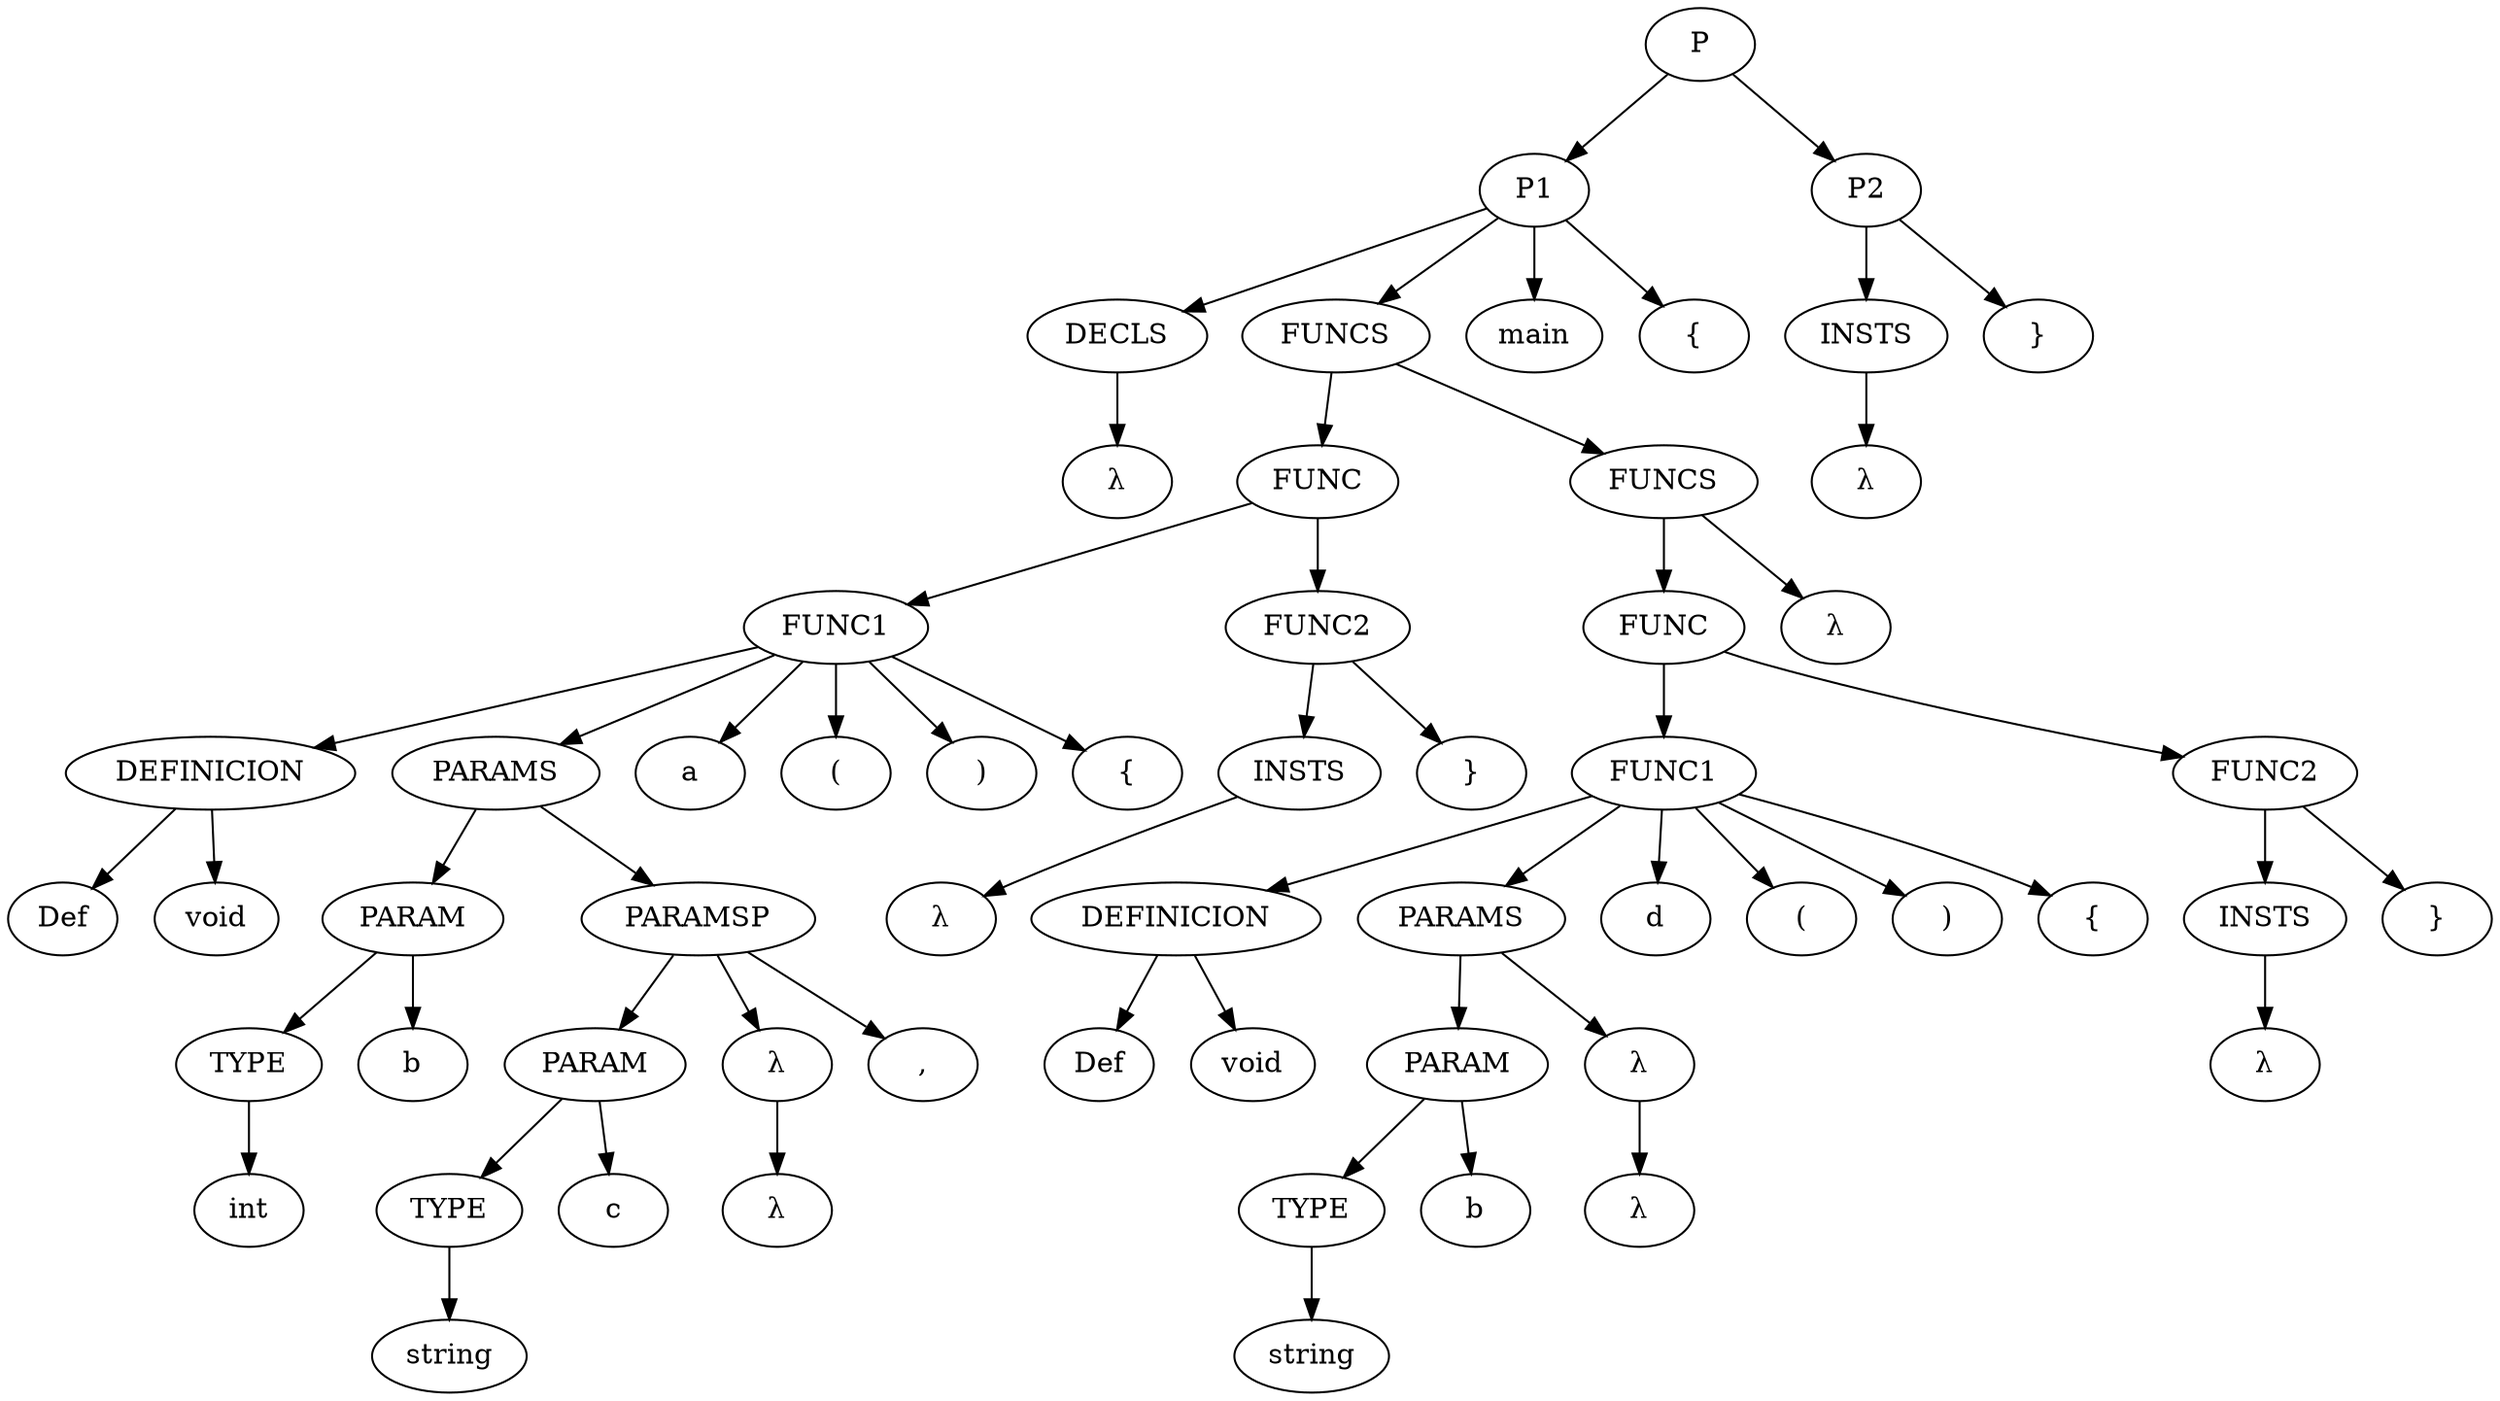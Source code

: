 strict digraph G {
  s0 [ label="DECLS" ];
  s1 [ label="λ" ];
  s2 [ label="DEFINICION" ];
  s3 [ label="Def" ];
  s4 [ label="void" ];
  s5 [ label="TYPE" ];
  s6 [ label="int" ];
  s7 [ label="PARAM" ];
  s8 [ label="b" ];
  s9 [ label="TYPE" ];
  s10 [ label="string" ];
  s11 [ label="PARAM" ];
  s12 [ label="c" ];
  s13 [ label="λ" ];
  s14 [ label="λ" ];
  s15 [ label="PARAMSP" ];
  s16 [ label="," ];
  s17 [ label="PARAMS" ];
  s18 [ label="FUNC1" ];
  s19 [ label="a" ];
  s20 [ label="(" ];
  s21 [ label=")" ];
  s22 [ label="{" ];
  s23 [ label="INSTS" ];
  s24 [ label="λ" ];
  s25 [ label="FUNC2" ];
  s26 [ label="}" ];
  s27 [ label="FUNC" ];
  s28 [ label="DEFINICION" ];
  s29 [ label="Def" ];
  s30 [ label="void" ];
  s31 [ label="TYPE" ];
  s32 [ label="string" ];
  s33 [ label="PARAM" ];
  s34 [ label="b" ];
  s35 [ label="λ" ];
  s36 [ label="λ" ];
  s37 [ label="PARAMS" ];
  s38 [ label="FUNC1" ];
  s39 [ label="d" ];
  s40 [ label="(" ];
  s41 [ label=")" ];
  s42 [ label="{" ];
  s43 [ label="INSTS" ];
  s44 [ label="λ" ];
  s45 [ label="FUNC2" ];
  s46 [ label="}" ];
  s47 [ label="FUNC" ];
  s48 [ label="λ" ];
  s49 [ label="FUNCS" ];
  s50 [ label="FUNCS" ];
  s51 [ label="P1" ];
  s52 [ label="main" ];
  s53 [ label="{" ];
  s54 [ label="INSTS" ];
  s55 [ label="λ" ];
  s56 [ label="P2" ];
  s57 [ label="}" ];
  s58 [ label="P" ];
  s0 -> s1;
  s2 -> s3;
  s2 -> s4;
  s5 -> s6;
  s7 -> s5;
  s7 -> s8;
  s9 -> s10;
  s11 -> s9;
  s11 -> s12;
  s13 -> s14;
  s15 -> s16;
  s15 -> s11;
  s15 -> s13;
  s17 -> s7;
  s17 -> s15;
  s18 -> s2;
  s18 -> s19;
  s18 -> s20;
  s18 -> s17;
  s18 -> s21;
  s18 -> s22;
  s23 -> s24;
  s25 -> s23;
  s25 -> s26;
  s27 -> s18;
  s27 -> s25;
  s28 -> s29;
  s28 -> s30;
  s31 -> s32;
  s33 -> s31;
  s33 -> s34;
  s35 -> s36;
  s37 -> s33;
  s37 -> s35;
  s38 -> s28;
  s38 -> s39;
  s38 -> s40;
  s38 -> s37;
  s38 -> s41;
  s38 -> s42;
  s43 -> s44;
  s45 -> s43;
  s45 -> s46;
  s47 -> s38;
  s47 -> s45;
  s49 -> s47;
  s49 -> s48;
  s50 -> s27;
  s50 -> s49;
  s51 -> s0;
  s51 -> s50;
  s51 -> s52;
  s51 -> s53;
  s54 -> s55;
  s56 -> s54;
  s56 -> s57;
  s58 -> s51;
  s58 -> s56;
}

